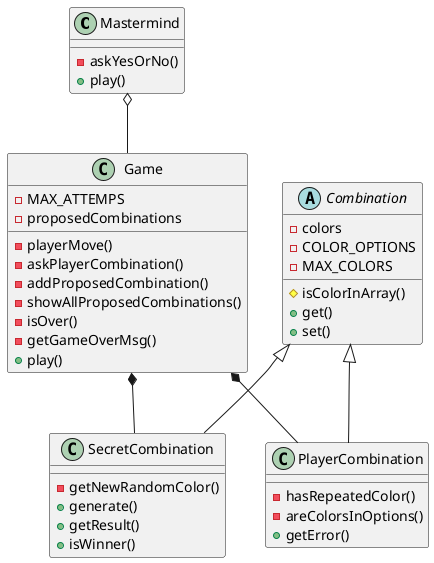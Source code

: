 @startuml ClassModel
class Mastermind {
    -askYesOrNo()
    +play()
}
class Game{
    -MAX_ATTEMPS
    -proposedCombinations
    -playerMove()
    -askPlayerCombination()
    -addProposedCombination()
    -showAllProposedCombinations()
    -isOver()
    -getGameOverMsg()
    +play()
}
abstract Combination{
    -colors
    -COLOR_OPTIONS
    -MAX_COLORS
    #isColorInArray()
    +get()
    +set()
}
class SecretCombination{
    -getNewRandomColor()
    +generate()
    +getResult()
    +isWinner()
}
class PlayerCombination{
    -hasRepeatedColor()
    -areColorsInOptions()
    +getError()
}
Mastermind o-- Game
Game *-- SecretCombination
Game *-- PlayerCombination
Combination <|-- SecretCombination
Combination <|-- PlayerCombination
@enduml